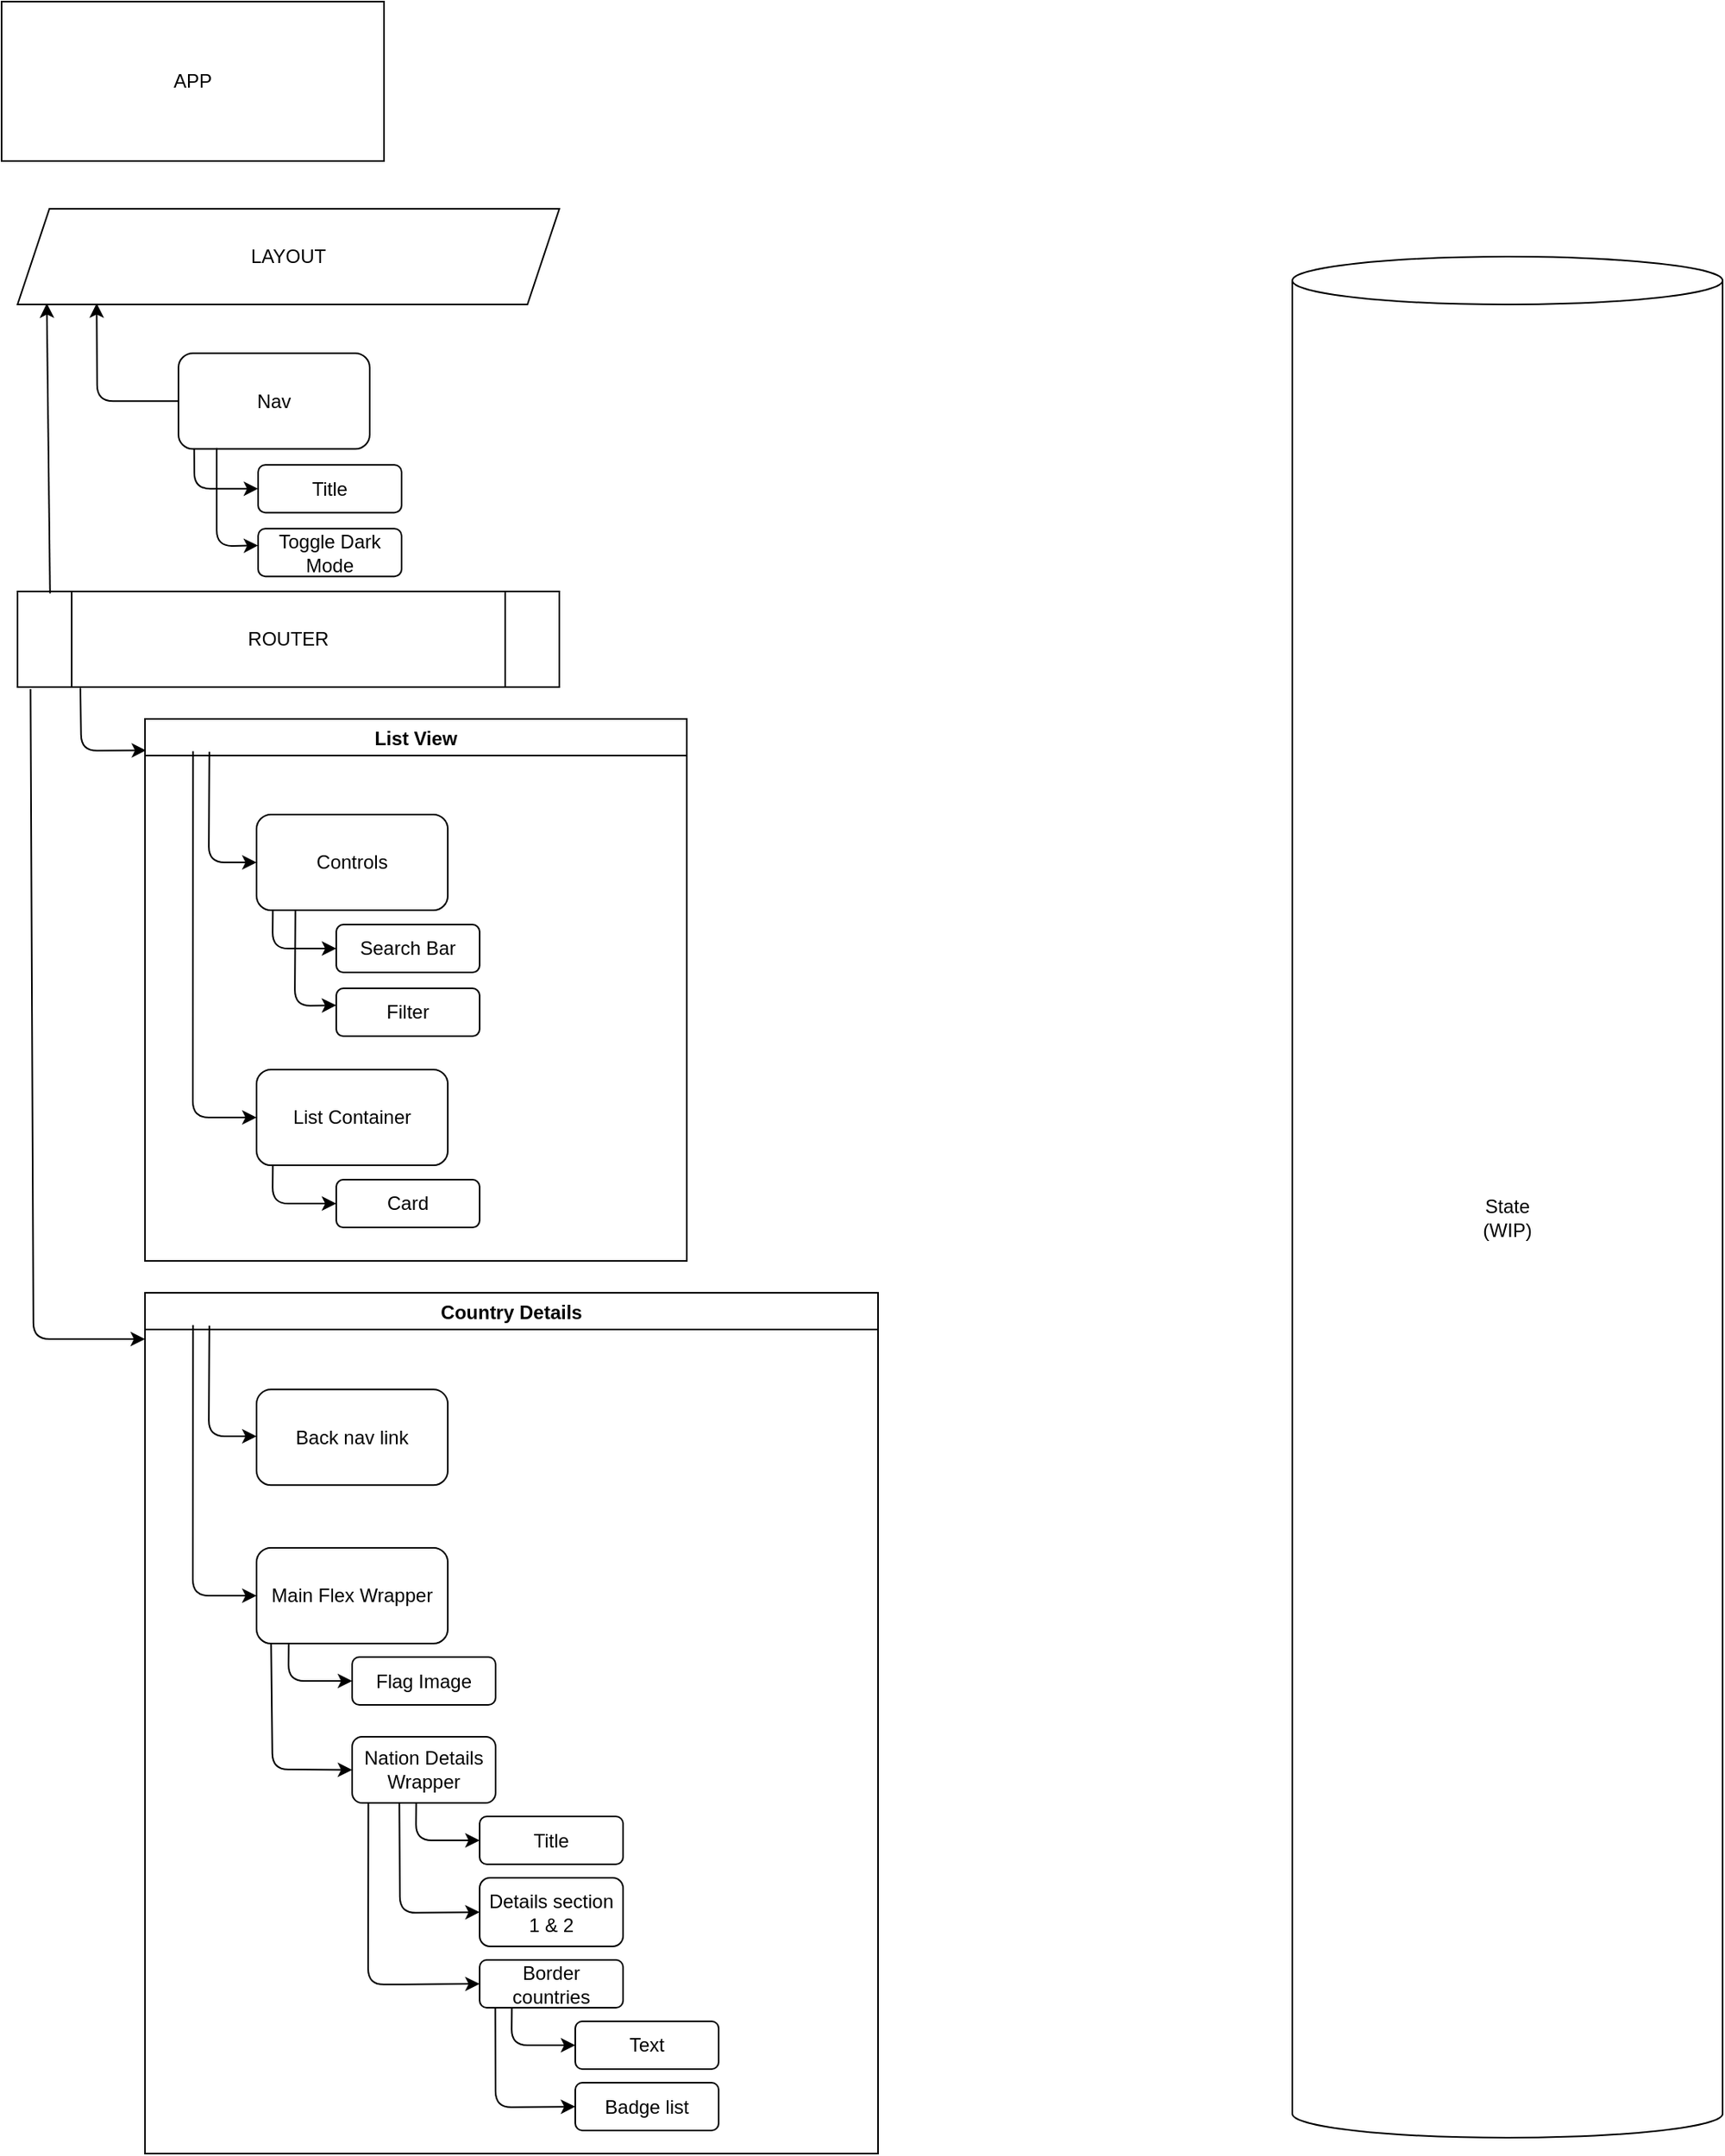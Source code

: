 <mxfile>
    <diagram id="MBFX8MMIuVviaa1X1IhD" name="Page-1">
        <mxGraphModel dx="2078" dy="1543" grid="1" gridSize="10" guides="1" tooltips="1" connect="1" arrows="1" fold="1" page="1" pageScale="1" pageWidth="850" pageHeight="1100" math="0" shadow="0">
            <root>
                <mxCell id="0"/>
                <mxCell id="1" parent="0"/>
                <mxCell id="2" value="APP" style="rounded=0;whiteSpace=wrap;html=1;" vertex="1" parent="1">
                    <mxGeometry x="70" y="110" width="240" height="100" as="geometry"/>
                </mxCell>
                <mxCell id="23" value="LAYOUT" style="shape=parallelogram;perimeter=parallelogramPerimeter;whiteSpace=wrap;html=1;fixedSize=1;" vertex="1" parent="1">
                    <mxGeometry x="80" y="240" width="340" height="60" as="geometry"/>
                </mxCell>
                <mxCell id="25" value="ROUTER" style="shape=process;whiteSpace=wrap;html=1;backgroundOutline=1;" vertex="1" parent="1">
                    <mxGeometry x="80" y="480" width="340" height="60" as="geometry"/>
                </mxCell>
                <mxCell id="27" value="List View" style="swimlane;" vertex="1" parent="1">
                    <mxGeometry x="160" y="560" width="340" height="340" as="geometry"/>
                </mxCell>
                <mxCell id="4" value="Controls" style="rounded=1;whiteSpace=wrap;html=1;" vertex="1" parent="27">
                    <mxGeometry x="70" y="60.0" width="120" height="60" as="geometry"/>
                </mxCell>
                <mxCell id="5" value="List Container" style="rounded=1;whiteSpace=wrap;html=1;" vertex="1" parent="27">
                    <mxGeometry x="70" y="220.0" width="120" height="60" as="geometry"/>
                </mxCell>
                <mxCell id="7" value="" style="endArrow=classic;html=1;entryX=0;entryY=0.5;entryDx=0;entryDy=0;exitX=0.079;exitY=1.008;exitDx=0;exitDy=0;exitPerimeter=0;" edge="1" parent="27" target="4">
                    <mxGeometry width="50" height="50" relative="1" as="geometry">
                        <mxPoint x="40.38" y="20.6" as="sourcePoint"/>
                        <mxPoint x="93" y="79.8" as="targetPoint"/>
                        <Array as="points">
                            <mxPoint x="40" y="90"/>
                        </Array>
                    </mxGeometry>
                </mxCell>
                <mxCell id="8" value="" style="endArrow=classic;html=1;entryX=0;entryY=0.5;entryDx=0;entryDy=0;exitX=0.084;exitY=0.997;exitDx=0;exitDy=0;exitPerimeter=0;" edge="1" parent="27" target="5">
                    <mxGeometry width="50" height="50" relative="1" as="geometry">
                        <mxPoint x="30.16" y="20.3" as="sourcePoint"/>
                        <mxPoint x="110" y="170.6" as="targetPoint"/>
                        <Array as="points">
                            <mxPoint x="30" y="250"/>
                        </Array>
                    </mxGeometry>
                </mxCell>
                <mxCell id="13" value="Search&amp;nbsp;Bar" style="rounded=1;whiteSpace=wrap;html=1;" vertex="1" parent="27">
                    <mxGeometry x="120" y="129.04" width="90" height="30" as="geometry"/>
                </mxCell>
                <mxCell id="14" value="Filter" style="rounded=1;whiteSpace=wrap;html=1;" vertex="1" parent="27">
                    <mxGeometry x="120" y="169.04" width="90" height="30" as="geometry"/>
                </mxCell>
                <mxCell id="15" value="" style="endArrow=classic;html=1;entryX=0;entryY=0.5;entryDx=0;entryDy=0;exitX=0.203;exitY=1.016;exitDx=0;exitDy=0;exitPerimeter=0;" edge="1" parent="27">
                    <mxGeometry width="50" height="50" relative="1" as="geometry">
                        <mxPoint x="94.36" y="120.0" as="sourcePoint"/>
                        <mxPoint x="120.0" y="179.64" as="targetPoint"/>
                        <Array as="points">
                            <mxPoint x="94" y="180.04"/>
                        </Array>
                    </mxGeometry>
                </mxCell>
                <mxCell id="16" value="" style="endArrow=classic;html=1;entryX=0;entryY=0.5;entryDx=0;entryDy=0;exitX=0.085;exitY=1.025;exitDx=0;exitDy=0;exitPerimeter=0;" edge="1" parent="27" target="13">
                    <mxGeometry width="50" height="50" relative="1" as="geometry">
                        <mxPoint x="80.2" y="120.54" as="sourcePoint"/>
                        <mxPoint x="130" y="189.64" as="targetPoint"/>
                        <Array as="points">
                            <mxPoint x="80" y="144.04"/>
                        </Array>
                    </mxGeometry>
                </mxCell>
                <mxCell id="19" value="Card" style="rounded=1;whiteSpace=wrap;html=1;" vertex="1" parent="27">
                    <mxGeometry x="120" y="289.04" width="90" height="30" as="geometry"/>
                </mxCell>
                <mxCell id="22" value="" style="endArrow=classic;html=1;entryX=0;entryY=0.5;entryDx=0;entryDy=0;exitX=0.085;exitY=1.025;exitDx=0;exitDy=0;exitPerimeter=0;" edge="1" parent="27" target="19">
                    <mxGeometry width="50" height="50" relative="1" as="geometry">
                        <mxPoint x="80.2" y="280.54" as="sourcePoint"/>
                        <mxPoint x="130" y="349.64" as="targetPoint"/>
                        <Array as="points">
                            <mxPoint x="80" y="304.04"/>
                        </Array>
                    </mxGeometry>
                </mxCell>
                <mxCell id="3" value="Nav" style="rounded=1;whiteSpace=wrap;html=1;" vertex="1" parent="1">
                    <mxGeometry x="181" y="330.6" width="120" height="60" as="geometry"/>
                </mxCell>
                <mxCell id="6" value="" style="endArrow=classic;html=1;exitX=0;exitY=0.5;exitDx=0;exitDy=0;entryX=0.146;entryY=0.988;entryDx=0;entryDy=0;entryPerimeter=0;" edge="1" parent="1" source="3" target="23">
                    <mxGeometry width="50" height="50" relative="1" as="geometry">
                        <mxPoint x="130" y="400" as="sourcePoint"/>
                        <mxPoint x="461" y="370.6" as="targetPoint"/>
                        <Array as="points">
                            <mxPoint x="130" y="360.6"/>
                        </Array>
                    </mxGeometry>
                </mxCell>
                <mxCell id="9" value="Title" style="rounded=1;whiteSpace=wrap;html=1;" vertex="1" parent="1">
                    <mxGeometry x="231" y="400.6" width="90" height="30" as="geometry"/>
                </mxCell>
                <mxCell id="10" value="Toggle Dark Mode" style="rounded=1;whiteSpace=wrap;html=1;" vertex="1" parent="1">
                    <mxGeometry x="231" y="440.6" width="90" height="30" as="geometry"/>
                </mxCell>
                <mxCell id="11" value="" style="endArrow=classic;html=1;entryX=0;entryY=0.5;entryDx=0;entryDy=0;" edge="1" parent="1">
                    <mxGeometry width="50" height="50" relative="1" as="geometry">
                        <mxPoint x="205" y="390" as="sourcePoint"/>
                        <mxPoint x="231" y="451.2" as="targetPoint"/>
                        <Array as="points">
                            <mxPoint x="205" y="451.6"/>
                        </Array>
                    </mxGeometry>
                </mxCell>
                <mxCell id="12" value="" style="endArrow=classic;html=1;entryX=0;entryY=0.5;entryDx=0;entryDy=0;exitX=0.082;exitY=0.998;exitDx=0;exitDy=0;exitPerimeter=0;" edge="1" parent="1" source="3" target="9">
                    <mxGeometry width="50" height="50" relative="1" as="geometry">
                        <mxPoint x="191" y="400" as="sourcePoint"/>
                        <mxPoint x="241" y="461.2" as="targetPoint"/>
                        <Array as="points">
                            <mxPoint x="191" y="415.6"/>
                        </Array>
                    </mxGeometry>
                </mxCell>
                <mxCell id="28" value="" style="endArrow=classic;html=1;entryX=0.054;entryY=0.988;entryDx=0;entryDy=0;entryPerimeter=0;exitX=0.06;exitY=0.021;exitDx=0;exitDy=0;exitPerimeter=0;" edge="1" parent="1" source="25" target="23">
                    <mxGeometry width="50" height="50" relative="1" as="geometry">
                        <mxPoint x="60" y="380" as="sourcePoint"/>
                        <mxPoint x="130" y="410" as="targetPoint"/>
                        <Array as="points"/>
                    </mxGeometry>
                </mxCell>
                <mxCell id="29" value="" style="endArrow=classic;html=1;entryX=0.002;entryY=0.058;entryDx=0;entryDy=0;exitX=0.116;exitY=1.011;exitDx=0;exitDy=0;exitPerimeter=0;entryPerimeter=0;" edge="1" parent="1" source="25" target="27">
                    <mxGeometry width="50" height="50" relative="1" as="geometry">
                        <mxPoint x="210.38" y="590.6" as="sourcePoint"/>
                        <mxPoint x="240" y="660.0" as="targetPoint"/>
                        <Array as="points">
                            <mxPoint x="120" y="580"/>
                        </Array>
                    </mxGeometry>
                </mxCell>
                <mxCell id="30" value="Country Details" style="swimlane;" vertex="1" parent="1">
                    <mxGeometry x="160" y="920" width="460" height="540" as="geometry"/>
                </mxCell>
                <mxCell id="32" value="Main Flex Wrapper" style="rounded=1;whiteSpace=wrap;html=1;" vertex="1" parent="30">
                    <mxGeometry x="70" y="160.0" width="120" height="60" as="geometry"/>
                </mxCell>
                <mxCell id="33" value="" style="endArrow=classic;html=1;entryX=0;entryY=0.5;entryDx=0;entryDy=0;exitX=0.079;exitY=1.008;exitDx=0;exitDy=0;exitPerimeter=0;" edge="1" parent="30">
                    <mxGeometry width="50" height="50" relative="1" as="geometry">
                        <mxPoint x="40.38" y="20.6" as="sourcePoint"/>
                        <mxPoint x="70" y="90" as="targetPoint"/>
                        <Array as="points">
                            <mxPoint x="40" y="90"/>
                        </Array>
                    </mxGeometry>
                </mxCell>
                <mxCell id="34" value="" style="endArrow=classic;html=1;entryX=0;entryY=0.5;entryDx=0;entryDy=0;exitX=0.084;exitY=0.997;exitDx=0;exitDy=0;exitPerimeter=0;" edge="1" parent="30" target="32">
                    <mxGeometry width="50" height="50" relative="1" as="geometry">
                        <mxPoint x="30.16" y="20.3" as="sourcePoint"/>
                        <mxPoint x="110" y="170.6" as="targetPoint"/>
                        <Array as="points">
                            <mxPoint x="30" y="190.0"/>
                        </Array>
                    </mxGeometry>
                </mxCell>
                <mxCell id="39" value="Flag Image" style="rounded=1;whiteSpace=wrap;html=1;" vertex="1" parent="30">
                    <mxGeometry x="130" y="228.5" width="90" height="30" as="geometry"/>
                </mxCell>
                <mxCell id="40" value="" style="endArrow=classic;html=1;entryX=0;entryY=0.5;entryDx=0;entryDy=0;exitX=0.085;exitY=1.025;exitDx=0;exitDy=0;exitPerimeter=0;" edge="1" parent="30" target="39">
                    <mxGeometry width="50" height="50" relative="1" as="geometry">
                        <mxPoint x="90.2" y="220.0" as="sourcePoint"/>
                        <mxPoint x="140" y="289.1" as="targetPoint"/>
                        <Array as="points">
                            <mxPoint x="90" y="243.5"/>
                        </Array>
                    </mxGeometry>
                </mxCell>
                <mxCell id="42" value="Back nav link" style="rounded=1;whiteSpace=wrap;html=1;" vertex="1" parent="30">
                    <mxGeometry x="70" y="60.66" width="120" height="60" as="geometry"/>
                </mxCell>
                <mxCell id="43" value="Nation Details Wrapper" style="rounded=1;whiteSpace=wrap;html=1;" vertex="1" parent="30">
                    <mxGeometry x="130" y="278.5" width="90" height="41.5" as="geometry"/>
                </mxCell>
                <mxCell id="44" value="" style="endArrow=classic;html=1;entryX=0;entryY=0.5;entryDx=0;entryDy=0;exitX=0.076;exitY=0.994;exitDx=0;exitDy=0;exitPerimeter=0;" edge="1" parent="30" target="43" source="32">
                    <mxGeometry width="50" height="50" relative="1" as="geometry">
                        <mxPoint x="90.2" y="270.0" as="sourcePoint"/>
                        <mxPoint x="-20" y="-580.9" as="targetPoint"/>
                        <Array as="points">
                            <mxPoint x="80" y="299"/>
                        </Array>
                    </mxGeometry>
                </mxCell>
                <mxCell id="45" value="Title" style="rounded=1;whiteSpace=wrap;html=1;" vertex="1" parent="30">
                    <mxGeometry x="210" y="328.5" width="90" height="30" as="geometry"/>
                </mxCell>
                <mxCell id="46" value="" style="endArrow=classic;html=1;entryX=0;entryY=0.5;entryDx=0;entryDy=0;exitX=0.085;exitY=1.025;exitDx=0;exitDy=0;exitPerimeter=0;" edge="1" parent="30" target="45">
                    <mxGeometry width="50" height="50" relative="1" as="geometry">
                        <mxPoint x="170.2" y="320.0" as="sourcePoint"/>
                        <mxPoint x="60" y="-530.9" as="targetPoint"/>
                        <Array as="points">
                            <mxPoint x="170" y="343.5"/>
                        </Array>
                    </mxGeometry>
                </mxCell>
                <mxCell id="47" value="Details section 1 &amp;amp; 2" style="rounded=1;whiteSpace=wrap;html=1;" vertex="1" parent="30">
                    <mxGeometry x="210" y="367" width="90" height="43" as="geometry"/>
                </mxCell>
                <mxCell id="48" value="" style="endArrow=classic;html=1;entryX=0;entryY=0.5;entryDx=0;entryDy=0;exitX=0.329;exitY=0.991;exitDx=0;exitDy=0;exitPerimeter=0;" edge="1" parent="30" target="47" source="43">
                    <mxGeometry width="50" height="50" relative="1" as="geometry">
                        <mxPoint x="170.2" y="358.5" as="sourcePoint"/>
                        <mxPoint x="-100" y="-1412.4" as="targetPoint"/>
                        <Array as="points">
                            <mxPoint x="160" y="389"/>
                        </Array>
                    </mxGeometry>
                </mxCell>
                <mxCell id="49" value="Border countries" style="rounded=1;whiteSpace=wrap;html=1;" vertex="1" parent="30">
                    <mxGeometry x="210" y="418.5" width="90" height="30" as="geometry"/>
                </mxCell>
                <mxCell id="50" value="" style="endArrow=classic;html=1;entryX=0;entryY=0.5;entryDx=0;entryDy=0;exitX=0.113;exitY=0.99;exitDx=0;exitDy=0;exitPerimeter=0;" edge="1" parent="30" target="49" source="43">
                    <mxGeometry width="50" height="50" relative="1" as="geometry">
                        <mxPoint x="170.2" y="410.0" as="sourcePoint"/>
                        <mxPoint x="-100" y="-1360.9" as="targetPoint"/>
                        <Array as="points">
                            <mxPoint x="140" y="434"/>
                        </Array>
                    </mxGeometry>
                </mxCell>
                <mxCell id="51" value="Text" style="rounded=1;whiteSpace=wrap;html=1;" vertex="1" parent="30">
                    <mxGeometry x="270" y="457" width="90" height="30" as="geometry"/>
                </mxCell>
                <mxCell id="52" value="" style="endArrow=classic;html=1;entryX=0;entryY=0.5;entryDx=0;entryDy=0;exitX=0.085;exitY=1.025;exitDx=0;exitDy=0;exitPerimeter=0;" edge="1" parent="30" target="51">
                    <mxGeometry width="50" height="50" relative="1" as="geometry">
                        <mxPoint x="230.2" y="448.5" as="sourcePoint"/>
                        <mxPoint x="-40" y="-1322.4" as="targetPoint"/>
                        <Array as="points">
                            <mxPoint x="230" y="472"/>
                        </Array>
                    </mxGeometry>
                </mxCell>
                <mxCell id="53" value="Badge list" style="rounded=1;whiteSpace=wrap;html=1;" vertex="1" parent="30">
                    <mxGeometry x="270" y="495.5" width="90" height="30" as="geometry"/>
                </mxCell>
                <mxCell id="54" value="" style="endArrow=classic;html=1;entryX=0;entryY=0.5;entryDx=0;entryDy=0;exitX=0.109;exitY=0.991;exitDx=0;exitDy=0;exitPerimeter=0;" edge="1" parent="30" target="53" source="49">
                    <mxGeometry width="50" height="50" relative="1" as="geometry">
                        <mxPoint x="220" y="450" as="sourcePoint"/>
                        <mxPoint x="-200" y="-2203.9" as="targetPoint"/>
                        <Array as="points">
                            <mxPoint x="220" y="511"/>
                        </Array>
                    </mxGeometry>
                </mxCell>
                <mxCell id="41" value="" style="endArrow=classic;html=1;exitX=0.024;exitY=1.02;exitDx=0;exitDy=0;exitPerimeter=0;" edge="1" parent="1" source="25">
                    <mxGeometry width="50" height="50" relative="1" as="geometry">
                        <mxPoint x="119.44" y="910.0" as="sourcePoint"/>
                        <mxPoint x="160" y="949" as="targetPoint"/>
                        <Array as="points">
                            <mxPoint x="90" y="949"/>
                        </Array>
                    </mxGeometry>
                </mxCell>
                <mxCell id="55" value="State&lt;br&gt;(WIP)" style="shape=cylinder3;whiteSpace=wrap;html=1;boundedLbl=1;backgroundOutline=1;size=15;" vertex="1" parent="1">
                    <mxGeometry x="880" y="270" width="270" height="1180" as="geometry"/>
                </mxCell>
            </root>
        </mxGraphModel>
    </diagram>
</mxfile>